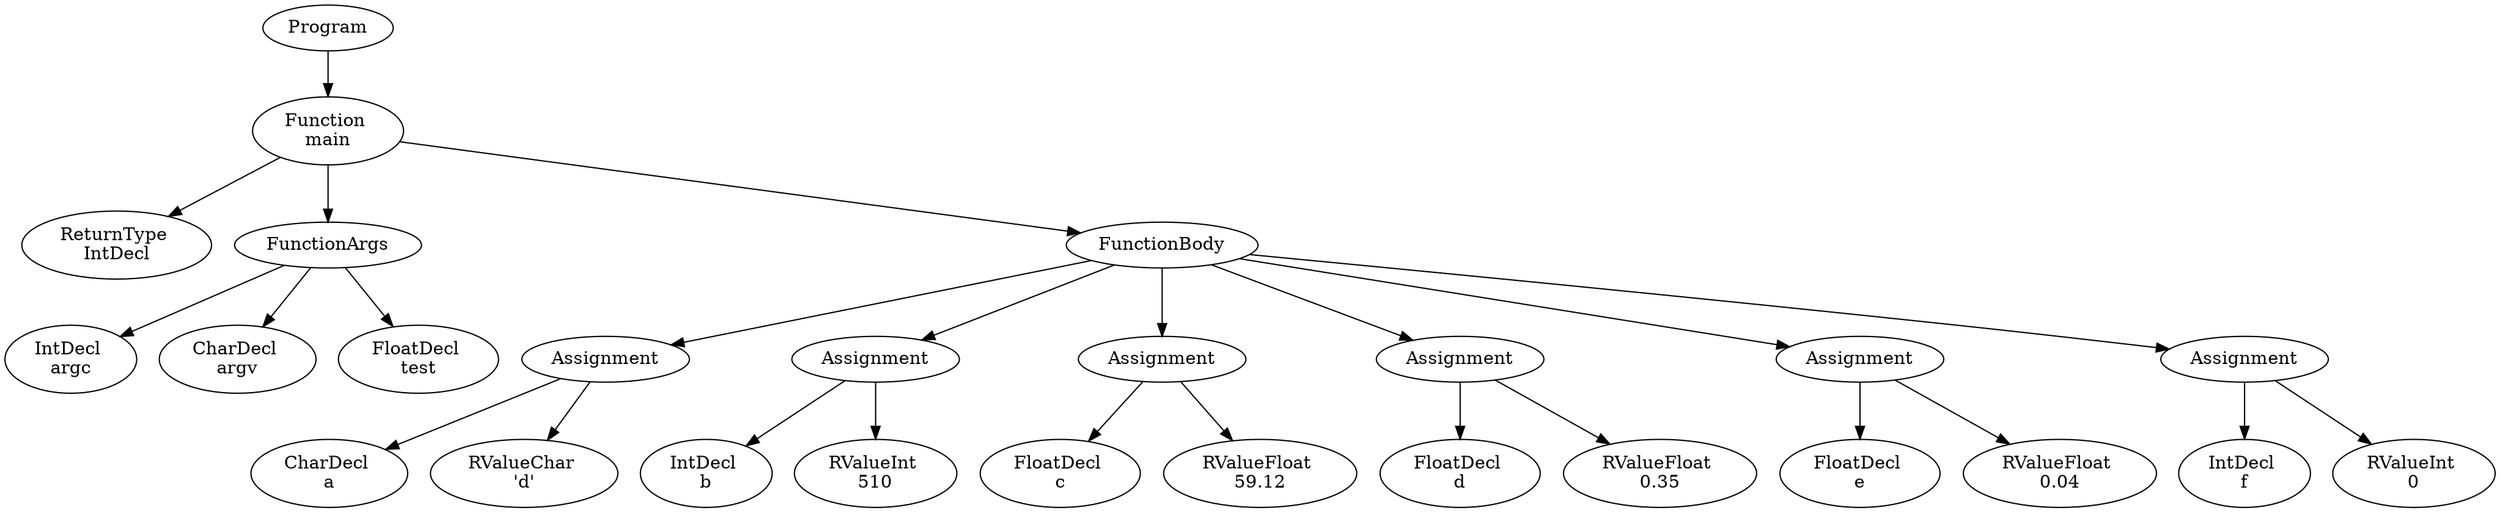 digraph AST {
1 [label="Program"];
2 [label="Function \nmain"];
3 [label="ReturnType \nIntDecl"];
4 [label="FunctionArgs"];
5 [label="IntDecl \nargc"];
6 [label="CharDecl \nargv"];
7 [label="FloatDecl \ntest"];
4 -> 5;
4 -> 6;
4 -> 7;
8 [label="FunctionBody"];
9 [label="Assignment"];
10 [label="CharDecl \na"];
11 [label="RValueChar \n'd'"];
9 -> 10;
9 -> 11;
12 [label="Assignment"];
13 [label="IntDecl \nb"];
14 [label="RValueInt \n510"];
12 -> 13;
12 -> 14;
15 [label="Assignment"];
16 [label="FloatDecl \nc"];
17 [label="RValueFloat \n59.12"];
15 -> 16;
15 -> 17;
18 [label="Assignment"];
19 [label="FloatDecl \nd"];
20 [label="RValueFloat \n0.35"];
18 -> 19;
18 -> 20;
21 [label="Assignment"];
22 [label="FloatDecl \ne"];
23 [label="RValueFloat \n0.04"];
21 -> 22;
21 -> 23;
24 [label="Assignment"];
25 [label="IntDecl \nf"];
26 [label="RValueInt \n0"];
24 -> 25;
24 -> 26;
8 -> 9;
8 -> 12;
8 -> 15;
8 -> 18;
8 -> 21;
8 -> 24;
2 -> 3;
2 -> 4;
2 -> 8;
1 -> 2;
}